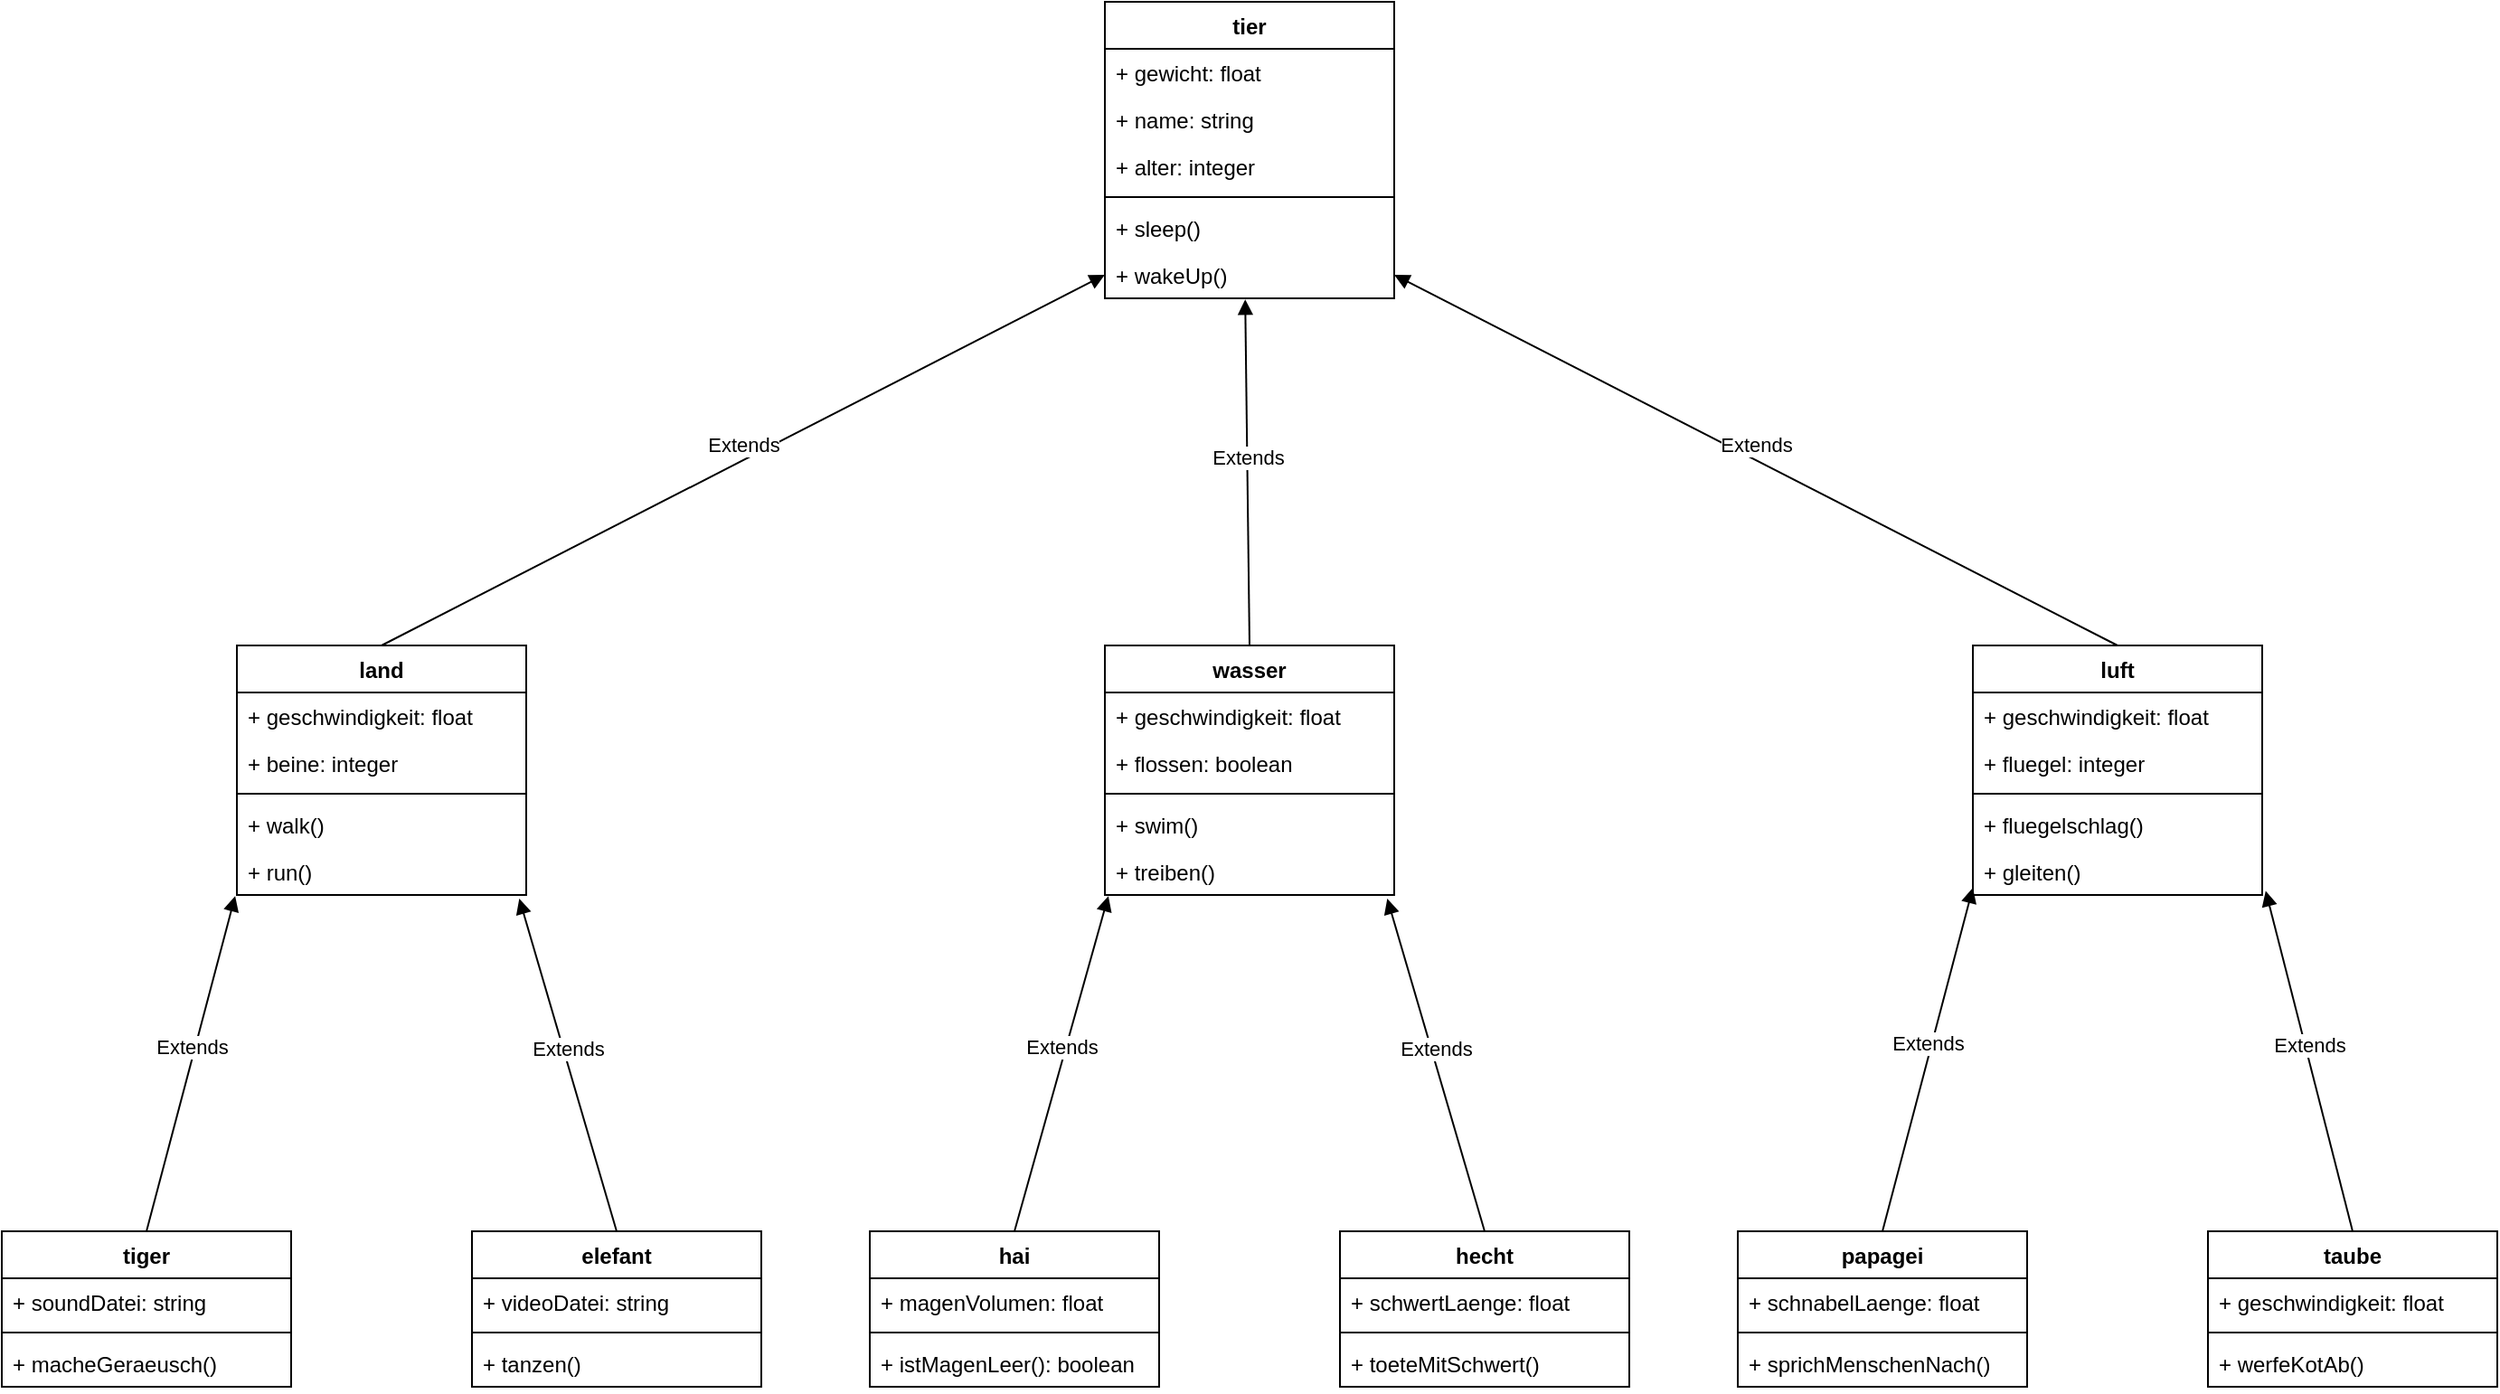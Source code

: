 <mxfile version="13.9.9" type="device"><diagram id="GSJ6W59w4i5gZUs6FGtd" name="Page-1"><mxGraphModel dx="2031" dy="1174" grid="1" gridSize="10" guides="1" tooltips="1" connect="1" arrows="1" fold="1" page="1" pageScale="1" pageWidth="827" pageHeight="1169" math="0" shadow="0"><root><mxCell id="0"/><mxCell id="1" parent="0"/><mxCell id="jthKy0gG9UhMuQ1eCn7M-45" value="tier" style="swimlane;fontStyle=1;align=center;verticalAlign=top;childLayout=stackLayout;horizontal=1;startSize=26;horizontalStack=0;resizeParent=1;resizeParentMax=0;resizeLast=0;collapsible=1;marginBottom=0;" parent="1" vertex="1"><mxGeometry x="940" y="160" width="160" height="164" as="geometry"/></mxCell><mxCell id="jthKy0gG9UhMuQ1eCn7M-46" value="+ gewicht: float" style="text;strokeColor=none;fillColor=none;align=left;verticalAlign=top;spacingLeft=4;spacingRight=4;overflow=hidden;rotatable=0;points=[[0,0.5],[1,0.5]];portConstraint=eastwest;" parent="jthKy0gG9UhMuQ1eCn7M-45" vertex="1"><mxGeometry y="26" width="160" height="26" as="geometry"/></mxCell><mxCell id="jthKy0gG9UhMuQ1eCn7M-47" value="+ name: string" style="text;strokeColor=none;fillColor=none;align=left;verticalAlign=top;spacingLeft=4;spacingRight=4;overflow=hidden;rotatable=0;points=[[0,0.5],[1,0.5]];portConstraint=eastwest;" parent="jthKy0gG9UhMuQ1eCn7M-45" vertex="1"><mxGeometry y="52" width="160" height="26" as="geometry"/></mxCell><mxCell id="e_52ks-Ov_zvsGJQVJB7-27" value="+ alter: integer" style="text;strokeColor=none;fillColor=none;align=left;verticalAlign=top;spacingLeft=4;spacingRight=4;overflow=hidden;rotatable=0;points=[[0,0.5],[1,0.5]];portConstraint=eastwest;" vertex="1" parent="jthKy0gG9UhMuQ1eCn7M-45"><mxGeometry y="78" width="160" height="26" as="geometry"/></mxCell><mxCell id="jthKy0gG9UhMuQ1eCn7M-51" value="" style="line;strokeWidth=1;fillColor=none;align=left;verticalAlign=middle;spacingTop=-1;spacingLeft=3;spacingRight=3;rotatable=0;labelPosition=right;points=[];portConstraint=eastwest;" parent="jthKy0gG9UhMuQ1eCn7M-45" vertex="1"><mxGeometry y="104" width="160" height="8" as="geometry"/></mxCell><mxCell id="jthKy0gG9UhMuQ1eCn7M-52" value="+ sleep()" style="text;strokeColor=none;fillColor=none;align=left;verticalAlign=top;spacingLeft=4;spacingRight=4;overflow=hidden;rotatable=0;points=[[0,0.5],[1,0.5]];portConstraint=eastwest;" parent="jthKy0gG9UhMuQ1eCn7M-45" vertex="1"><mxGeometry y="112" width="160" height="26" as="geometry"/></mxCell><mxCell id="jthKy0gG9UhMuQ1eCn7M-55" value="+ wakeUp()" style="text;strokeColor=none;fillColor=none;align=left;verticalAlign=top;spacingLeft=4;spacingRight=4;overflow=hidden;rotatable=0;points=[[0,0.5],[1,0.5]];portConstraint=eastwest;" parent="jthKy0gG9UhMuQ1eCn7M-45" vertex="1"><mxGeometry y="138" width="160" height="26" as="geometry"/></mxCell><mxCell id="jthKy0gG9UhMuQ1eCn7M-66" value="tiger" style="swimlane;fontStyle=1;align=center;verticalAlign=top;childLayout=stackLayout;horizontal=1;startSize=26;horizontalStack=0;resizeParent=1;resizeParentMax=0;resizeLast=0;collapsible=1;marginBottom=0;" parent="1" vertex="1"><mxGeometry x="330" y="840" width="160" height="86" as="geometry"/></mxCell><mxCell id="jthKy0gG9UhMuQ1eCn7M-67" value="+ soundDatei: string" style="text;strokeColor=none;fillColor=none;align=left;verticalAlign=top;spacingLeft=4;spacingRight=4;overflow=hidden;rotatable=0;points=[[0,0.5],[1,0.5]];portConstraint=eastwest;" parent="jthKy0gG9UhMuQ1eCn7M-66" vertex="1"><mxGeometry y="26" width="160" height="26" as="geometry"/></mxCell><mxCell id="jthKy0gG9UhMuQ1eCn7M-69" value="" style="line;strokeWidth=1;fillColor=none;align=left;verticalAlign=middle;spacingTop=-1;spacingLeft=3;spacingRight=3;rotatable=0;labelPosition=right;points=[];portConstraint=eastwest;" parent="jthKy0gG9UhMuQ1eCn7M-66" vertex="1"><mxGeometry y="52" width="160" height="8" as="geometry"/></mxCell><mxCell id="jthKy0gG9UhMuQ1eCn7M-70" value="+ macheGeraeusch()" style="text;strokeColor=none;fillColor=none;align=left;verticalAlign=top;spacingLeft=4;spacingRight=4;overflow=hidden;rotatable=0;points=[[0,0.5],[1,0.5]];portConstraint=eastwest;" parent="jthKy0gG9UhMuQ1eCn7M-66" vertex="1"><mxGeometry y="60" width="160" height="26" as="geometry"/></mxCell><mxCell id="jthKy0gG9UhMuQ1eCn7M-76" value="Extends" style="html=1;verticalAlign=bottom;endArrow=block;exitX=0.5;exitY=0;exitDx=0;exitDy=0;entryX=-0.006;entryY=1.022;entryDx=0;entryDy=0;entryPerimeter=0;" parent="1" source="jthKy0gG9UhMuQ1eCn7M-66" target="e_52ks-Ov_zvsGJQVJB7-25" edge="1"><mxGeometry width="80" relative="1" as="geometry"><mxPoint x="150" y="490" as="sourcePoint"/><mxPoint x="467.6" y="679.142" as="targetPoint"/></mxGeometry></mxCell><mxCell id="jthKy0gG9UhMuQ1eCn7M-77" value="Extends" style="html=1;verticalAlign=bottom;endArrow=block;exitX=0.5;exitY=0;exitDx=0;exitDy=0;entryX=0.976;entryY=1.077;entryDx=0;entryDy=0;entryPerimeter=0;" parent="1" source="e_52ks-Ov_zvsGJQVJB7-19" target="e_52ks-Ov_zvsGJQVJB7-25" edge="1"><mxGeometry width="80" relative="1" as="geometry"><mxPoint x="400" y="340" as="sourcePoint"/><mxPoint x="629.04" y="683.432" as="targetPoint"/></mxGeometry></mxCell><mxCell id="jthKy0gG9UhMuQ1eCn7M-88" value="hecht" style="swimlane;fontStyle=1;align=center;verticalAlign=top;childLayout=stackLayout;horizontal=1;startSize=26;horizontalStack=0;resizeParent=1;resizeParentMax=0;resizeLast=0;collapsible=1;marginBottom=0;" parent="1" vertex="1"><mxGeometry x="1070" y="840" width="160" height="86" as="geometry"/></mxCell><mxCell id="jthKy0gG9UhMuQ1eCn7M-89" value="+ schwertLaenge: float" style="text;strokeColor=none;fillColor=none;align=left;verticalAlign=top;spacingLeft=4;spacingRight=4;overflow=hidden;rotatable=0;points=[[0,0.5],[1,0.5]];portConstraint=eastwest;" parent="jthKy0gG9UhMuQ1eCn7M-88" vertex="1"><mxGeometry y="26" width="160" height="26" as="geometry"/></mxCell><mxCell id="jthKy0gG9UhMuQ1eCn7M-90" value="" style="line;strokeWidth=1;fillColor=none;align=left;verticalAlign=middle;spacingTop=-1;spacingLeft=3;spacingRight=3;rotatable=0;labelPosition=right;points=[];portConstraint=eastwest;" parent="jthKy0gG9UhMuQ1eCn7M-88" vertex="1"><mxGeometry y="52" width="160" height="8" as="geometry"/></mxCell><mxCell id="jthKy0gG9UhMuQ1eCn7M-91" value="+ toeteMitSchwert()" style="text;strokeColor=none;fillColor=none;align=left;verticalAlign=top;spacingLeft=4;spacingRight=4;overflow=hidden;rotatable=0;points=[[0,0.5],[1,0.5]];portConstraint=eastwest;" parent="jthKy0gG9UhMuQ1eCn7M-88" vertex="1"><mxGeometry y="60" width="160" height="26" as="geometry"/></mxCell><mxCell id="jthKy0gG9UhMuQ1eCn7M-92" value="Extends" style="html=1;verticalAlign=bottom;endArrow=block;entryX=0.012;entryY=1.022;entryDx=0;entryDy=0;exitX=0.5;exitY=0;exitDx=0;exitDy=0;entryPerimeter=0;" parent="1" source="jthKy0gG9UhMuQ1eCn7M-103" target="e_52ks-Ov_zvsGJQVJB7-12" edge="1"><mxGeometry width="80" relative="1" as="geometry"><mxPoint x="650" y="340" as="sourcePoint"/><mxPoint x="710" y="490" as="targetPoint"/></mxGeometry></mxCell><mxCell id="jthKy0gG9UhMuQ1eCn7M-93" value="Extends" style="html=1;verticalAlign=bottom;endArrow=block;exitX=0.5;exitY=0;exitDx=0;exitDy=0;entryX=0.976;entryY=1.077;entryDx=0;entryDy=0;entryPerimeter=0;" parent="1" source="jthKy0gG9UhMuQ1eCn7M-88" target="e_52ks-Ov_zvsGJQVJB7-12" edge="1"><mxGeometry width="80" relative="1" as="geometry"><mxPoint x="650" y="350" as="sourcePoint"/><mxPoint x="690" y="308" as="targetPoint"/></mxGeometry></mxCell><mxCell id="jthKy0gG9UhMuQ1eCn7M-103" value="hai" style="swimlane;fontStyle=1;align=center;verticalAlign=top;childLayout=stackLayout;horizontal=1;startSize=26;horizontalStack=0;resizeParent=1;resizeParentMax=0;resizeLast=0;collapsible=1;marginBottom=0;" parent="1" vertex="1"><mxGeometry x="810" y="840" width="160" height="86" as="geometry"/></mxCell><mxCell id="jthKy0gG9UhMuQ1eCn7M-104" value="+ magenVolumen: float" style="text;strokeColor=none;fillColor=none;align=left;verticalAlign=top;spacingLeft=4;spacingRight=4;overflow=hidden;rotatable=0;points=[[0,0.5],[1,0.5]];portConstraint=eastwest;" parent="jthKy0gG9UhMuQ1eCn7M-103" vertex="1"><mxGeometry y="26" width="160" height="26" as="geometry"/></mxCell><mxCell id="jthKy0gG9UhMuQ1eCn7M-105" value="" style="line;strokeWidth=1;fillColor=none;align=left;verticalAlign=middle;spacingTop=-1;spacingLeft=3;spacingRight=3;rotatable=0;labelPosition=right;points=[];portConstraint=eastwest;" parent="jthKy0gG9UhMuQ1eCn7M-103" vertex="1"><mxGeometry y="52" width="160" height="8" as="geometry"/></mxCell><mxCell id="jthKy0gG9UhMuQ1eCn7M-106" value="+ istMagenLeer(): boolean" style="text;strokeColor=none;fillColor=none;align=left;verticalAlign=top;spacingLeft=4;spacingRight=4;overflow=hidden;rotatable=0;points=[[0,0.5],[1,0.5]];portConstraint=eastwest;" parent="jthKy0gG9UhMuQ1eCn7M-103" vertex="1"><mxGeometry y="60" width="160" height="26" as="geometry"/></mxCell><mxCell id="jthKy0gG9UhMuQ1eCn7M-115" value="taube" style="swimlane;fontStyle=1;align=center;verticalAlign=top;childLayout=stackLayout;horizontal=1;startSize=26;horizontalStack=0;resizeParent=1;resizeParentMax=0;resizeLast=0;collapsible=1;marginBottom=0;" parent="1" vertex="1"><mxGeometry x="1550" y="840" width="160" height="86" as="geometry"/></mxCell><mxCell id="jthKy0gG9UhMuQ1eCn7M-116" value="+ geschwindigkeit: float" style="text;strokeColor=none;fillColor=none;align=left;verticalAlign=top;spacingLeft=4;spacingRight=4;overflow=hidden;rotatable=0;points=[[0,0.5],[1,0.5]];portConstraint=eastwest;" parent="jthKy0gG9UhMuQ1eCn7M-115" vertex="1"><mxGeometry y="26" width="160" height="26" as="geometry"/></mxCell><mxCell id="jthKy0gG9UhMuQ1eCn7M-117" value="" style="line;strokeWidth=1;fillColor=none;align=left;verticalAlign=middle;spacingTop=-1;spacingLeft=3;spacingRight=3;rotatable=0;labelPosition=right;points=[];portConstraint=eastwest;" parent="jthKy0gG9UhMuQ1eCn7M-115" vertex="1"><mxGeometry y="52" width="160" height="8" as="geometry"/></mxCell><mxCell id="jthKy0gG9UhMuQ1eCn7M-118" value="+ werfeKotAb()" style="text;strokeColor=none;fillColor=none;align=left;verticalAlign=top;spacingLeft=4;spacingRight=4;overflow=hidden;rotatable=0;points=[[0,0.5],[1,0.5]];portConstraint=eastwest;" parent="jthKy0gG9UhMuQ1eCn7M-115" vertex="1"><mxGeometry y="60" width="160" height="26" as="geometry"/></mxCell><mxCell id="jthKy0gG9UhMuQ1eCn7M-119" value="Extends" style="html=1;verticalAlign=bottom;endArrow=block;entryX=0;entryY=0.846;entryDx=0;entryDy=0;exitX=0.5;exitY=0;exitDx=0;exitDy=0;entryPerimeter=0;" parent="1" source="jthKy0gG9UhMuQ1eCn7M-121" target="e_52ks-Ov_zvsGJQVJB7-18" edge="1"><mxGeometry width="80" relative="1" as="geometry"><mxPoint x="1080" y="340" as="sourcePoint"/><mxPoint x="1140" y="490" as="targetPoint"/></mxGeometry></mxCell><mxCell id="jthKy0gG9UhMuQ1eCn7M-120" value="Extends" style="html=1;verticalAlign=bottom;endArrow=block;exitX=0.5;exitY=0;exitDx=0;exitDy=0;entryX=1.012;entryY=0.912;entryDx=0;entryDy=0;entryPerimeter=0;" parent="1" source="jthKy0gG9UhMuQ1eCn7M-115" target="e_52ks-Ov_zvsGJQVJB7-18" edge="1"><mxGeometry width="80" relative="1" as="geometry"><mxPoint x="1080" y="350" as="sourcePoint"/><mxPoint x="1120" y="308" as="targetPoint"/></mxGeometry></mxCell><mxCell id="jthKy0gG9UhMuQ1eCn7M-121" value="papagei" style="swimlane;fontStyle=1;align=center;verticalAlign=top;childLayout=stackLayout;horizontal=1;startSize=26;horizontalStack=0;resizeParent=1;resizeParentMax=0;resizeLast=0;collapsible=1;marginBottom=0;" parent="1" vertex="1"><mxGeometry x="1290" y="840" width="160" height="86" as="geometry"/></mxCell><mxCell id="jthKy0gG9UhMuQ1eCn7M-122" value="+ schnabelLaenge: float" style="text;strokeColor=none;fillColor=none;align=left;verticalAlign=top;spacingLeft=4;spacingRight=4;overflow=hidden;rotatable=0;points=[[0,0.5],[1,0.5]];portConstraint=eastwest;" parent="jthKy0gG9UhMuQ1eCn7M-121" vertex="1"><mxGeometry y="26" width="160" height="26" as="geometry"/></mxCell><mxCell id="jthKy0gG9UhMuQ1eCn7M-123" value="" style="line;strokeWidth=1;fillColor=none;align=left;verticalAlign=middle;spacingTop=-1;spacingLeft=3;spacingRight=3;rotatable=0;labelPosition=right;points=[];portConstraint=eastwest;" parent="jthKy0gG9UhMuQ1eCn7M-121" vertex="1"><mxGeometry y="52" width="160" height="8" as="geometry"/></mxCell><mxCell id="jthKy0gG9UhMuQ1eCn7M-124" value="+ sprichMenschenNach()" style="text;strokeColor=none;fillColor=none;align=left;verticalAlign=top;spacingLeft=4;spacingRight=4;overflow=hidden;rotatable=0;points=[[0,0.5],[1,0.5]];portConstraint=eastwest;" parent="jthKy0gG9UhMuQ1eCn7M-121" vertex="1"><mxGeometry y="60" width="160" height="26" as="geometry"/></mxCell><mxCell id="e_52ks-Ov_zvsGJQVJB7-1" value="land" style="swimlane;fontStyle=1;align=center;verticalAlign=top;childLayout=stackLayout;horizontal=1;startSize=26;horizontalStack=0;resizeParent=1;resizeParentMax=0;resizeLast=0;collapsible=1;marginBottom=0;" vertex="1" parent="1"><mxGeometry x="460" y="516" width="160" height="138" as="geometry"/></mxCell><mxCell id="e_52ks-Ov_zvsGJQVJB7-2" value="+ geschwindigkeit: float" style="text;strokeColor=none;fillColor=none;align=left;verticalAlign=top;spacingLeft=4;spacingRight=4;overflow=hidden;rotatable=0;points=[[0,0.5],[1,0.5]];portConstraint=eastwest;" vertex="1" parent="e_52ks-Ov_zvsGJQVJB7-1"><mxGeometry y="26" width="160" height="26" as="geometry"/></mxCell><mxCell id="e_52ks-Ov_zvsGJQVJB7-3" value="+ beine: integer" style="text;strokeColor=none;fillColor=none;align=left;verticalAlign=top;spacingLeft=4;spacingRight=4;overflow=hidden;rotatable=0;points=[[0,0.5],[1,0.5]];portConstraint=eastwest;" vertex="1" parent="e_52ks-Ov_zvsGJQVJB7-1"><mxGeometry y="52" width="160" height="26" as="geometry"/></mxCell><mxCell id="e_52ks-Ov_zvsGJQVJB7-4" value="" style="line;strokeWidth=1;fillColor=none;align=left;verticalAlign=middle;spacingTop=-1;spacingLeft=3;spacingRight=3;rotatable=0;labelPosition=right;points=[];portConstraint=eastwest;" vertex="1" parent="e_52ks-Ov_zvsGJQVJB7-1"><mxGeometry y="78" width="160" height="8" as="geometry"/></mxCell><mxCell id="e_52ks-Ov_zvsGJQVJB7-5" value="+ walk()" style="text;strokeColor=none;fillColor=none;align=left;verticalAlign=top;spacingLeft=4;spacingRight=4;overflow=hidden;rotatable=0;points=[[0,0.5],[1,0.5]];portConstraint=eastwest;" vertex="1" parent="e_52ks-Ov_zvsGJQVJB7-1"><mxGeometry y="86" width="160" height="26" as="geometry"/></mxCell><mxCell id="e_52ks-Ov_zvsGJQVJB7-25" value="+ run()" style="text;strokeColor=none;fillColor=none;align=left;verticalAlign=top;spacingLeft=4;spacingRight=4;overflow=hidden;rotatable=0;points=[[0,0.5],[1,0.5]];portConstraint=eastwest;" vertex="1" parent="e_52ks-Ov_zvsGJQVJB7-1"><mxGeometry y="112" width="160" height="26" as="geometry"/></mxCell><mxCell id="e_52ks-Ov_zvsGJQVJB7-7" value="wasser" style="swimlane;fontStyle=1;align=center;verticalAlign=top;childLayout=stackLayout;horizontal=1;startSize=26;horizontalStack=0;resizeParent=1;resizeParentMax=0;resizeLast=0;collapsible=1;marginBottom=0;" vertex="1" parent="1"><mxGeometry x="940" y="516" width="160" height="138" as="geometry"/></mxCell><mxCell id="e_52ks-Ov_zvsGJQVJB7-8" value="+ geschwindigkeit: float" style="text;strokeColor=none;fillColor=none;align=left;verticalAlign=top;spacingLeft=4;spacingRight=4;overflow=hidden;rotatable=0;points=[[0,0.5],[1,0.5]];portConstraint=eastwest;" vertex="1" parent="e_52ks-Ov_zvsGJQVJB7-7"><mxGeometry y="26" width="160" height="26" as="geometry"/></mxCell><mxCell id="e_52ks-Ov_zvsGJQVJB7-9" value="+ flossen: boolean" style="text;strokeColor=none;fillColor=none;align=left;verticalAlign=top;spacingLeft=4;spacingRight=4;overflow=hidden;rotatable=0;points=[[0,0.5],[1,0.5]];portConstraint=eastwest;" vertex="1" parent="e_52ks-Ov_zvsGJQVJB7-7"><mxGeometry y="52" width="160" height="26" as="geometry"/></mxCell><mxCell id="e_52ks-Ov_zvsGJQVJB7-10" value="" style="line;strokeWidth=1;fillColor=none;align=left;verticalAlign=middle;spacingTop=-1;spacingLeft=3;spacingRight=3;rotatable=0;labelPosition=right;points=[];portConstraint=eastwest;" vertex="1" parent="e_52ks-Ov_zvsGJQVJB7-7"><mxGeometry y="78" width="160" height="8" as="geometry"/></mxCell><mxCell id="e_52ks-Ov_zvsGJQVJB7-11" value="+ swim()" style="text;strokeColor=none;fillColor=none;align=left;verticalAlign=top;spacingLeft=4;spacingRight=4;overflow=hidden;rotatable=0;points=[[0,0.5],[1,0.5]];portConstraint=eastwest;" vertex="1" parent="e_52ks-Ov_zvsGJQVJB7-7"><mxGeometry y="86" width="160" height="26" as="geometry"/></mxCell><mxCell id="e_52ks-Ov_zvsGJQVJB7-12" value="+ treiben()" style="text;strokeColor=none;fillColor=none;align=left;verticalAlign=top;spacingLeft=4;spacingRight=4;overflow=hidden;rotatable=0;points=[[0,0.5],[1,0.5]];portConstraint=eastwest;" vertex="1" parent="e_52ks-Ov_zvsGJQVJB7-7"><mxGeometry y="112" width="160" height="26" as="geometry"/></mxCell><mxCell id="e_52ks-Ov_zvsGJQVJB7-13" value="luft" style="swimlane;fontStyle=1;align=center;verticalAlign=top;childLayout=stackLayout;horizontal=1;startSize=26;horizontalStack=0;resizeParent=1;resizeParentMax=0;resizeLast=0;collapsible=1;marginBottom=0;" vertex="1" parent="1"><mxGeometry x="1420" y="516" width="160" height="138" as="geometry"/></mxCell><mxCell id="e_52ks-Ov_zvsGJQVJB7-14" value="+ geschwindigkeit: float" style="text;strokeColor=none;fillColor=none;align=left;verticalAlign=top;spacingLeft=4;spacingRight=4;overflow=hidden;rotatable=0;points=[[0,0.5],[1,0.5]];portConstraint=eastwest;" vertex="1" parent="e_52ks-Ov_zvsGJQVJB7-13"><mxGeometry y="26" width="160" height="26" as="geometry"/></mxCell><mxCell id="e_52ks-Ov_zvsGJQVJB7-15" value="+ fluegel: integer" style="text;strokeColor=none;fillColor=none;align=left;verticalAlign=top;spacingLeft=4;spacingRight=4;overflow=hidden;rotatable=0;points=[[0,0.5],[1,0.5]];portConstraint=eastwest;" vertex="1" parent="e_52ks-Ov_zvsGJQVJB7-13"><mxGeometry y="52" width="160" height="26" as="geometry"/></mxCell><mxCell id="e_52ks-Ov_zvsGJQVJB7-16" value="" style="line;strokeWidth=1;fillColor=none;align=left;verticalAlign=middle;spacingTop=-1;spacingLeft=3;spacingRight=3;rotatable=0;labelPosition=right;points=[];portConstraint=eastwest;" vertex="1" parent="e_52ks-Ov_zvsGJQVJB7-13"><mxGeometry y="78" width="160" height="8" as="geometry"/></mxCell><mxCell id="e_52ks-Ov_zvsGJQVJB7-17" value="+ fluegelschlag()" style="text;strokeColor=none;fillColor=none;align=left;verticalAlign=top;spacingLeft=4;spacingRight=4;overflow=hidden;rotatable=0;points=[[0,0.5],[1,0.5]];portConstraint=eastwest;" vertex="1" parent="e_52ks-Ov_zvsGJQVJB7-13"><mxGeometry y="86" width="160" height="26" as="geometry"/></mxCell><mxCell id="e_52ks-Ov_zvsGJQVJB7-18" value="+ gleiten()" style="text;strokeColor=none;fillColor=none;align=left;verticalAlign=top;spacingLeft=4;spacingRight=4;overflow=hidden;rotatable=0;points=[[0,0.5],[1,0.5]];portConstraint=eastwest;" vertex="1" parent="e_52ks-Ov_zvsGJQVJB7-13"><mxGeometry y="112" width="160" height="26" as="geometry"/></mxCell><mxCell id="e_52ks-Ov_zvsGJQVJB7-19" value="elefant" style="swimlane;fontStyle=1;align=center;verticalAlign=top;childLayout=stackLayout;horizontal=1;startSize=26;horizontalStack=0;resizeParent=1;resizeParentMax=0;resizeLast=0;collapsible=1;marginBottom=0;" vertex="1" parent="1"><mxGeometry x="590" y="840" width="160" height="86" as="geometry"/></mxCell><mxCell id="e_52ks-Ov_zvsGJQVJB7-20" value="+ videoDatei: string" style="text;strokeColor=none;fillColor=none;align=left;verticalAlign=top;spacingLeft=4;spacingRight=4;overflow=hidden;rotatable=0;points=[[0,0.5],[1,0.5]];portConstraint=eastwest;" vertex="1" parent="e_52ks-Ov_zvsGJQVJB7-19"><mxGeometry y="26" width="160" height="26" as="geometry"/></mxCell><mxCell id="e_52ks-Ov_zvsGJQVJB7-21" value="" style="line;strokeWidth=1;fillColor=none;align=left;verticalAlign=middle;spacingTop=-1;spacingLeft=3;spacingRight=3;rotatable=0;labelPosition=right;points=[];portConstraint=eastwest;" vertex="1" parent="e_52ks-Ov_zvsGJQVJB7-19"><mxGeometry y="52" width="160" height="8" as="geometry"/></mxCell><mxCell id="e_52ks-Ov_zvsGJQVJB7-22" value="+ tanzen()" style="text;strokeColor=none;fillColor=none;align=left;verticalAlign=top;spacingLeft=4;spacingRight=4;overflow=hidden;rotatable=0;points=[[0,0.5],[1,0.5]];portConstraint=eastwest;" vertex="1" parent="e_52ks-Ov_zvsGJQVJB7-19"><mxGeometry y="60" width="160" height="26" as="geometry"/></mxCell><mxCell id="e_52ks-Ov_zvsGJQVJB7-29" value="Extends" style="html=1;verticalAlign=bottom;endArrow=block;exitX=0.5;exitY=0;exitDx=0;exitDy=0;entryX=0;entryY=0.5;entryDx=0;entryDy=0;" edge="1" parent="1" source="e_52ks-Ov_zvsGJQVJB7-1" target="jthKy0gG9UhMuQ1eCn7M-55"><mxGeometry width="80" relative="1" as="geometry"><mxPoint x="680" y="850" as="sourcePoint"/><mxPoint x="626.16" y="666.002" as="targetPoint"/></mxGeometry></mxCell><mxCell id="e_52ks-Ov_zvsGJQVJB7-30" value="Extends" style="html=1;verticalAlign=bottom;endArrow=block;exitX=0.5;exitY=0;exitDx=0;exitDy=0;entryX=0.485;entryY=1.022;entryDx=0;entryDy=0;entryPerimeter=0;" edge="1" parent="1" source="e_52ks-Ov_zvsGJQVJB7-7" target="jthKy0gG9UhMuQ1eCn7M-55"><mxGeometry width="80" relative="1" as="geometry"><mxPoint x="690" y="860" as="sourcePoint"/><mxPoint x="636.16" y="676.002" as="targetPoint"/></mxGeometry></mxCell><mxCell id="e_52ks-Ov_zvsGJQVJB7-31" value="Extends" style="html=1;verticalAlign=bottom;endArrow=block;exitX=0.5;exitY=0;exitDx=0;exitDy=0;entryX=1;entryY=0.5;entryDx=0;entryDy=0;" edge="1" parent="1" source="e_52ks-Ov_zvsGJQVJB7-13" target="jthKy0gG9UhMuQ1eCn7M-55"><mxGeometry width="80" relative="1" as="geometry"><mxPoint x="700" y="870" as="sourcePoint"/><mxPoint x="646.16" y="686.002" as="targetPoint"/></mxGeometry></mxCell></root></mxGraphModel></diagram></mxfile>